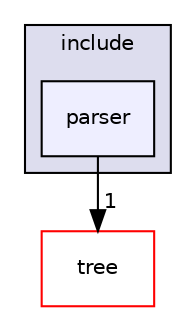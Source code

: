 digraph "include/parser" {
  compound=true
  node [ fontsize="10", fontname="Helvetica"];
  edge [ labelfontsize="10", labelfontname="Helvetica"];
  subgraph clusterdir_d44c64559bbebec7f509842c48db8b23 {
    graph [ bgcolor="#ddddee", pencolor="black", label="include" fontname="Helvetica", fontsize="10", URL="dir_d44c64559bbebec7f509842c48db8b23.html"]
  dir_3641795f5ac83aac21456e1fce038978 [shape=box, label="parser", style="filled", fillcolor="#eeeeff", pencolor="black", URL="dir_3641795f5ac83aac21456e1fce038978.html"];
  }
  dir_90ea79f90f3277a1d53059d67fa84fee [shape=box label="tree" fillcolor="white" style="filled" color="red" URL="dir_90ea79f90f3277a1d53059d67fa84fee.html"];
  dir_3641795f5ac83aac21456e1fce038978->dir_90ea79f90f3277a1d53059d67fa84fee [headlabel="1", labeldistance=1.5 headhref="dir_000001_000002.html"];
}
